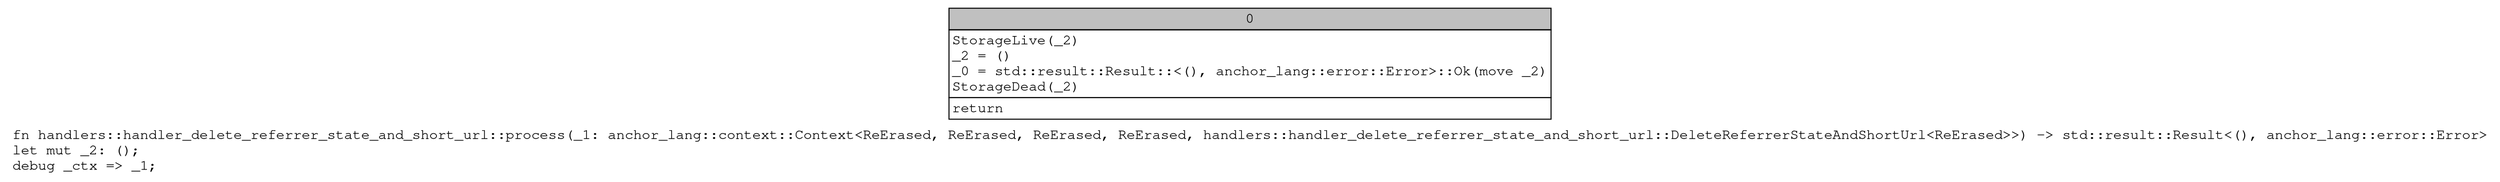 digraph Mir_0_57 {
    graph [fontname="Courier, monospace"];
    node [fontname="Courier, monospace"];
    edge [fontname="Courier, monospace"];
    label=<fn handlers::handler_delete_referrer_state_and_short_url::process(_1: anchor_lang::context::Context&lt;ReErased, ReErased, ReErased, ReErased, handlers::handler_delete_referrer_state_and_short_url::DeleteReferrerStateAndShortUrl&lt;ReErased&gt;&gt;) -&gt; std::result::Result&lt;(), anchor_lang::error::Error&gt;<br align="left"/>let mut _2: ();<br align="left"/>debug _ctx =&gt; _1;<br align="left"/>>;
    bb0__0_57 [shape="none", label=<<table border="0" cellborder="1" cellspacing="0"><tr><td bgcolor="gray" align="center" colspan="1">0</td></tr><tr><td align="left" balign="left">StorageLive(_2)<br/>_2 = ()<br/>_0 = std::result::Result::&lt;(), anchor_lang::error::Error&gt;::Ok(move _2)<br/>StorageDead(_2)<br/></td></tr><tr><td align="left">return</td></tr></table>>];
}

